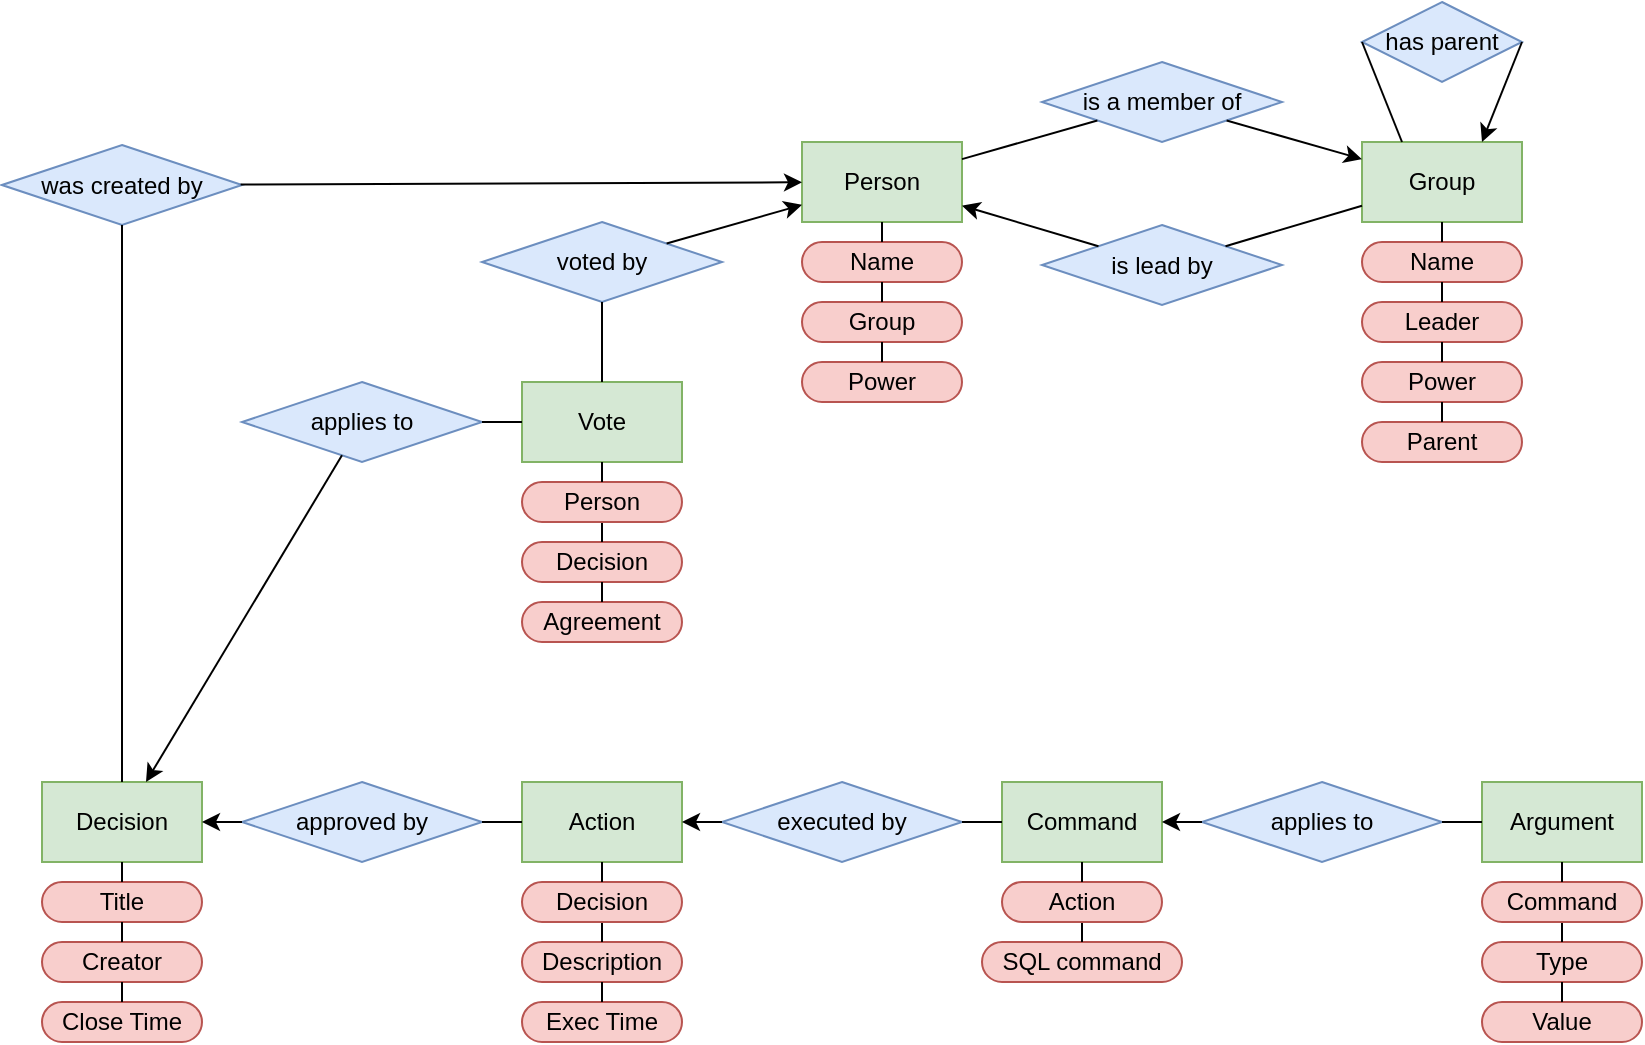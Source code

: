 <mxfile version="11.3.0" type="device" pages="1"><diagram id="tOXLLCODBzgclF34tuf5" name="Page-1"><mxGraphModel dx="1173" dy="802" grid="1" gridSize="10" guides="1" tooltips="1" connect="1" arrows="1" fold="1" page="1" pageScale="1" pageWidth="850" pageHeight="1100" math="0" shadow="0"><root><mxCell id="0"/><mxCell id="1" parent="0"/><mxCell id="Do9qrm-2Qm6CbYqMx3tO-2" value="Name" style="rounded=1;whiteSpace=wrap;html=1;arcSize=50;fillColor=#f8cecc;strokeColor=#b85450;" parent="1" vertex="1"><mxGeometry x="410" y="170" width="80" height="20" as="geometry"/></mxCell><mxCell id="Do9qrm-2Qm6CbYqMx3tO-3" value="Person" style="rounded=0;whiteSpace=wrap;html=1;fillColor=#d5e8d4;strokeColor=#82b366;" parent="1" vertex="1"><mxGeometry x="410" y="120" width="80" height="40" as="geometry"/></mxCell><mxCell id="Do9qrm-2Qm6CbYqMx3tO-4" value="is a member of" style="rhombus;whiteSpace=wrap;html=1;fillColor=#dae8fc;strokeColor=#6c8ebf;" parent="1" vertex="1"><mxGeometry x="530" y="80" width="120" height="40" as="geometry"/></mxCell><mxCell id="Do9qrm-2Qm6CbYqMx3tO-6" value="" style="endArrow=none;html=1;" parent="1" source="Do9qrm-2Qm6CbYqMx3tO-2" target="Do9qrm-2Qm6CbYqMx3tO-3" edge="1"><mxGeometry width="50" height="50" relative="1" as="geometry"><mxPoint x="390" y="190" as="sourcePoint"/><mxPoint x="390" y="140" as="targetPoint"/></mxGeometry></mxCell><mxCell id="Do9qrm-2Qm6CbYqMx3tO-8" value="Group" style="rounded=1;whiteSpace=wrap;html=1;arcSize=50;fillColor=#f8cecc;strokeColor=#b85450;" parent="1" vertex="1"><mxGeometry x="410" y="200" width="80" height="20" as="geometry"/></mxCell><mxCell id="Do9qrm-2Qm6CbYqMx3tO-9" value="" style="endArrow=none;html=1;" parent="1" source="Do9qrm-2Qm6CbYqMx3tO-8" edge="1"><mxGeometry width="50" height="50" relative="1" as="geometry"><mxPoint x="390" y="220" as="sourcePoint"/><mxPoint x="450" y="190" as="targetPoint"/></mxGeometry></mxCell><mxCell id="Do9qrm-2Qm6CbYqMx3tO-10" value="Power" style="rounded=1;whiteSpace=wrap;html=1;arcSize=50;fillColor=#f8cecc;strokeColor=#b85450;" parent="1" vertex="1"><mxGeometry x="410" y="230" width="80" height="20" as="geometry"/></mxCell><mxCell id="Do9qrm-2Qm6CbYqMx3tO-11" value="" style="endArrow=none;html=1;" parent="1" source="Do9qrm-2Qm6CbYqMx3tO-10" edge="1"><mxGeometry width="50" height="50" relative="1" as="geometry"><mxPoint x="390" y="250" as="sourcePoint"/><mxPoint x="450" y="220" as="targetPoint"/></mxGeometry></mxCell><mxCell id="Do9qrm-2Qm6CbYqMx3tO-12" value="" style="endArrow=none;html=1;" parent="1" source="Do9qrm-2Qm6CbYqMx3tO-4" target="Do9qrm-2Qm6CbYqMx3tO-3" edge="1"><mxGeometry width="50" height="50" relative="1" as="geometry"><mxPoint x="770" y="330" as="sourcePoint"/><mxPoint x="820" y="280" as="targetPoint"/></mxGeometry></mxCell><mxCell id="Do9qrm-2Qm6CbYqMx3tO-14" value="Name" style="rounded=1;whiteSpace=wrap;html=1;arcSize=50;fillColor=#f8cecc;strokeColor=#b85450;" parent="1" vertex="1"><mxGeometry x="690" y="170" width="80" height="20" as="geometry"/></mxCell><mxCell id="Do9qrm-2Qm6CbYqMx3tO-15" value="Group" style="rounded=0;whiteSpace=wrap;html=1;fillColor=#d5e8d4;strokeColor=#82b366;" parent="1" vertex="1"><mxGeometry x="690" y="120" width="80" height="40" as="geometry"/></mxCell><mxCell id="Do9qrm-2Qm6CbYqMx3tO-16" value="" style="endArrow=none;html=1;" parent="1" source="Do9qrm-2Qm6CbYqMx3tO-14" target="Do9qrm-2Qm6CbYqMx3tO-15" edge="1"><mxGeometry width="50" height="50" relative="1" as="geometry"><mxPoint x="670" y="190" as="sourcePoint"/><mxPoint x="670" y="140" as="targetPoint"/></mxGeometry></mxCell><mxCell id="Do9qrm-2Qm6CbYqMx3tO-17" value="Leader" style="rounded=1;whiteSpace=wrap;html=1;arcSize=50;fillColor=#f8cecc;strokeColor=#b85450;" parent="1" vertex="1"><mxGeometry x="690" y="200" width="80" height="20" as="geometry"/></mxCell><mxCell id="Do9qrm-2Qm6CbYqMx3tO-18" value="" style="endArrow=none;html=1;" parent="1" source="Do9qrm-2Qm6CbYqMx3tO-17" edge="1"><mxGeometry width="50" height="50" relative="1" as="geometry"><mxPoint x="670" y="220" as="sourcePoint"/><mxPoint x="730" y="190" as="targetPoint"/></mxGeometry></mxCell><mxCell id="Do9qrm-2Qm6CbYqMx3tO-19" value="Power" style="rounded=1;whiteSpace=wrap;html=1;arcSize=50;fillColor=#f8cecc;strokeColor=#b85450;" parent="1" vertex="1"><mxGeometry x="690" y="230" width="80" height="20" as="geometry"/></mxCell><mxCell id="Do9qrm-2Qm6CbYqMx3tO-20" value="" style="endArrow=none;html=1;" parent="1" source="Do9qrm-2Qm6CbYqMx3tO-19" edge="1"><mxGeometry width="50" height="50" relative="1" as="geometry"><mxPoint x="670" y="250" as="sourcePoint"/><mxPoint x="730" y="220" as="targetPoint"/></mxGeometry></mxCell><mxCell id="Do9qrm-2Qm6CbYqMx3tO-21" value="" style="endArrow=classic;html=1;endFill=1;" parent="1" source="Do9qrm-2Qm6CbYqMx3tO-4" target="Do9qrm-2Qm6CbYqMx3tO-15" edge="1"><mxGeometry width="50" height="50" relative="1" as="geometry"><mxPoint x="810" y="140" as="sourcePoint"/><mxPoint x="1100" y="280" as="targetPoint"/></mxGeometry></mxCell><mxCell id="Do9qrm-2Qm6CbYqMx3tO-22" value="is lead by" style="rhombus;whiteSpace=wrap;html=1;fillColor=#dae8fc;strokeColor=#6c8ebf;" parent="1" vertex="1"><mxGeometry x="530" y="161.5" width="120" height="40" as="geometry"/></mxCell><mxCell id="Do9qrm-2Qm6CbYqMx3tO-23" value="" style="endArrow=classic;html=1;endFill=1;" parent="1" source="Do9qrm-2Qm6CbYqMx3tO-22" target="Do9qrm-2Qm6CbYqMx3tO-3" edge="1"><mxGeometry width="50" height="50" relative="1" as="geometry"><mxPoint x="770" y="411.5" as="sourcePoint"/><mxPoint x="490" y="210.071" as="targetPoint"/></mxGeometry></mxCell><mxCell id="Do9qrm-2Qm6CbYqMx3tO-24" value="" style="endArrow=none;html=1;" parent="1" source="Do9qrm-2Qm6CbYqMx3tO-22" target="Do9qrm-2Qm6CbYqMx3tO-15" edge="1"><mxGeometry width="50" height="50" relative="1" as="geometry"><mxPoint x="810" y="221.5" as="sourcePoint"/><mxPoint x="690" y="210.071" as="targetPoint"/></mxGeometry></mxCell><mxCell id="Do9qrm-2Qm6CbYqMx3tO-30" value="has parent" style="rhombus;whiteSpace=wrap;html=1;fillColor=#dae8fc;strokeColor=#6c8ebf;" parent="1" vertex="1"><mxGeometry x="690" y="50" width="80" height="40" as="geometry"/></mxCell><mxCell id="Do9qrm-2Qm6CbYqMx3tO-31" value="" style="endArrow=none;html=1;exitX=0;exitY=0.5;exitDx=0;exitDy=0;entryX=0.25;entryY=0;entryDx=0;entryDy=0;" parent="1" source="Do9qrm-2Qm6CbYqMx3tO-30" target="Do9qrm-2Qm6CbYqMx3tO-15" edge="1"><mxGeometry width="50" height="50" relative="1" as="geometry"><mxPoint x="890" y="150" as="sourcePoint"/><mxPoint x="870" y="160.071" as="targetPoint"/></mxGeometry></mxCell><mxCell id="Do9qrm-2Qm6CbYqMx3tO-32" value="" style="endArrow=classic;html=1;endFill=1;exitX=1;exitY=0.5;exitDx=0;exitDy=0;entryX=0.75;entryY=0;entryDx=0;entryDy=0;" parent="1" source="Do9qrm-2Qm6CbYqMx3tO-30" target="Do9qrm-2Qm6CbYqMx3tO-15" edge="1"><mxGeometry width="50" height="50" relative="1" as="geometry"><mxPoint x="1190" y="171.5" as="sourcePoint"/><mxPoint x="880" y="210" as="targetPoint"/></mxGeometry></mxCell><mxCell id="Do9qrm-2Qm6CbYqMx3tO-33" value="Parent" style="rounded=1;whiteSpace=wrap;html=1;arcSize=50;fillColor=#f8cecc;strokeColor=#b85450;" parent="1" vertex="1"><mxGeometry x="690" y="260" width="80" height="20" as="geometry"/></mxCell><mxCell id="Do9qrm-2Qm6CbYqMx3tO-34" value="" style="endArrow=none;html=1;" parent="1" source="Do9qrm-2Qm6CbYqMx3tO-33" edge="1"><mxGeometry width="50" height="50" relative="1" as="geometry"><mxPoint x="670" y="280" as="sourcePoint"/><mxPoint x="730" y="250" as="targetPoint"/></mxGeometry></mxCell><mxCell id="Do9qrm-2Qm6CbYqMx3tO-35" value="Title" style="rounded=1;whiteSpace=wrap;html=1;arcSize=50;fillColor=#f8cecc;strokeColor=#b85450;" parent="1" vertex="1"><mxGeometry x="30" y="490" width="80" height="20" as="geometry"/></mxCell><mxCell id="Do9qrm-2Qm6CbYqMx3tO-36" value="Decision" style="rounded=0;whiteSpace=wrap;html=1;fillColor=#d5e8d4;strokeColor=#82b366;" parent="1" vertex="1"><mxGeometry x="30" y="440" width="80" height="40" as="geometry"/></mxCell><mxCell id="Do9qrm-2Qm6CbYqMx3tO-37" value="" style="endArrow=none;html=1;" parent="1" source="Do9qrm-2Qm6CbYqMx3tO-35" target="Do9qrm-2Qm6CbYqMx3tO-36" edge="1"><mxGeometry width="50" height="50" relative="1" as="geometry"><mxPoint x="10" y="510" as="sourcePoint"/><mxPoint x="10" y="460" as="targetPoint"/></mxGeometry></mxCell><mxCell id="Do9qrm-2Qm6CbYqMx3tO-38" value="Creator" style="rounded=1;whiteSpace=wrap;html=1;arcSize=50;fillColor=#f8cecc;strokeColor=#b85450;" parent="1" vertex="1"><mxGeometry x="30" y="520" width="80" height="20" as="geometry"/></mxCell><mxCell id="Do9qrm-2Qm6CbYqMx3tO-39" value="" style="endArrow=none;html=1;" parent="1" source="Do9qrm-2Qm6CbYqMx3tO-38" edge="1"><mxGeometry width="50" height="50" relative="1" as="geometry"><mxPoint x="10" y="540" as="sourcePoint"/><mxPoint x="70" y="510" as="targetPoint"/></mxGeometry></mxCell><mxCell id="Do9qrm-2Qm6CbYqMx3tO-40" value="Close Time" style="rounded=1;whiteSpace=wrap;html=1;arcSize=50;fillColor=#f8cecc;strokeColor=#b85450;" parent="1" vertex="1"><mxGeometry x="30" y="550" width="80" height="20" as="geometry"/></mxCell><mxCell id="Do9qrm-2Qm6CbYqMx3tO-41" value="" style="endArrow=none;html=1;" parent="1" source="Do9qrm-2Qm6CbYqMx3tO-40" edge="1"><mxGeometry width="50" height="50" relative="1" as="geometry"><mxPoint x="10" y="570" as="sourcePoint"/><mxPoint x="70" y="540" as="targetPoint"/></mxGeometry></mxCell><mxCell id="Do9qrm-2Qm6CbYqMx3tO-42" value="was created by" style="rhombus;whiteSpace=wrap;html=1;fillColor=#dae8fc;strokeColor=#6c8ebf;" parent="1" vertex="1"><mxGeometry x="10" y="121.5" width="120" height="40" as="geometry"/></mxCell><mxCell id="Do9qrm-2Qm6CbYqMx3tO-43" value="" style="endArrow=classic;html=1;" parent="1" source="Do9qrm-2Qm6CbYqMx3tO-42" target="Do9qrm-2Qm6CbYqMx3tO-3" edge="1"><mxGeometry width="50" height="50" relative="1" as="geometry"><mxPoint x="320" y="310" as="sourcePoint"/><mxPoint x="370" y="260" as="targetPoint"/></mxGeometry></mxCell><mxCell id="Do9qrm-2Qm6CbYqMx3tO-44" value="" style="endArrow=none;html=1;" parent="1" source="Do9qrm-2Qm6CbYqMx3tO-42" target="Do9qrm-2Qm6CbYqMx3tO-36" edge="1"><mxGeometry width="50" height="50" relative="1" as="geometry"><mxPoint x="30" y="330" as="sourcePoint"/><mxPoint x="80" y="280" as="targetPoint"/></mxGeometry></mxCell><mxCell id="Do9qrm-2Qm6CbYqMx3tO-45" value="Description" style="rounded=1;whiteSpace=wrap;html=1;arcSize=50;fillColor=#f8cecc;strokeColor=#b85450;" parent="1" vertex="1"><mxGeometry x="270" y="520" width="80" height="20" as="geometry"/></mxCell><mxCell id="Do9qrm-2Qm6CbYqMx3tO-46" value="Action" style="rounded=0;whiteSpace=wrap;html=1;fillColor=#d5e8d4;strokeColor=#82b366;" parent="1" vertex="1"><mxGeometry x="270" y="440" width="80" height="40" as="geometry"/></mxCell><mxCell id="Do9qrm-2Qm6CbYqMx3tO-47" value="" style="endArrow=none;html=1;" parent="1" source="Do9qrm-2Qm6CbYqMx3tO-45" edge="1"><mxGeometry width="50" height="50" relative="1" as="geometry"><mxPoint x="250" y="540" as="sourcePoint"/><mxPoint x="310" y="510" as="targetPoint"/></mxGeometry></mxCell><mxCell id="Do9qrm-2Qm6CbYqMx3tO-48" value="Decision" style="rounded=1;whiteSpace=wrap;html=1;arcSize=50;fillColor=#f8cecc;strokeColor=#b85450;" parent="1" vertex="1"><mxGeometry x="270" y="490" width="80" height="20" as="geometry"/></mxCell><mxCell id="Do9qrm-2Qm6CbYqMx3tO-49" value="" style="endArrow=none;html=1;" parent="1" source="Do9qrm-2Qm6CbYqMx3tO-48" edge="1"><mxGeometry width="50" height="50" relative="1" as="geometry"><mxPoint x="250" y="510" as="sourcePoint"/><mxPoint x="310" y="480" as="targetPoint"/></mxGeometry></mxCell><mxCell id="Do9qrm-2Qm6CbYqMx3tO-50" value="Exec Time" style="rounded=1;whiteSpace=wrap;html=1;arcSize=50;fillColor=#f8cecc;strokeColor=#b85450;" parent="1" vertex="1"><mxGeometry x="270" y="550" width="80" height="20" as="geometry"/></mxCell><mxCell id="Do9qrm-2Qm6CbYqMx3tO-51" value="" style="endArrow=none;html=1;" parent="1" source="Do9qrm-2Qm6CbYqMx3tO-50" edge="1"><mxGeometry width="50" height="50" relative="1" as="geometry"><mxPoint x="250" y="570" as="sourcePoint"/><mxPoint x="310" y="540" as="targetPoint"/></mxGeometry></mxCell><mxCell id="Do9qrm-2Qm6CbYqMx3tO-52" value="approved by" style="rhombus;whiteSpace=wrap;html=1;fillColor=#dae8fc;strokeColor=#6c8ebf;" parent="1" vertex="1"><mxGeometry x="130" y="440" width="120" height="40" as="geometry"/></mxCell><mxCell id="Do9qrm-2Qm6CbYqMx3tO-53" value="" style="endArrow=classic;html=1;" parent="1" source="Do9qrm-2Qm6CbYqMx3tO-52" target="Do9qrm-2Qm6CbYqMx3tO-36" edge="1"><mxGeometry width="50" height="50" relative="1" as="geometry"><mxPoint x="180" y="620" as="sourcePoint"/><mxPoint x="90" y="460" as="targetPoint"/></mxGeometry></mxCell><mxCell id="Do9qrm-2Qm6CbYqMx3tO-54" value="" style="endArrow=none;html=1;" parent="1" source="Do9qrm-2Qm6CbYqMx3tO-46" target="Do9qrm-2Qm6CbYqMx3tO-52" edge="1"><mxGeometry width="50" height="50" relative="1" as="geometry"><mxPoint x="210" y="580" as="sourcePoint"/><mxPoint x="260" y="530" as="targetPoint"/></mxGeometry></mxCell><mxCell id="Do9qrm-2Qm6CbYqMx3tO-55" value="SQL command" style="rounded=1;whiteSpace=wrap;html=1;arcSize=50;fillColor=#f8cecc;strokeColor=#b85450;" parent="1" vertex="1"><mxGeometry x="500" y="520" width="100" height="20" as="geometry"/></mxCell><mxCell id="Do9qrm-2Qm6CbYqMx3tO-56" value="Command" style="rounded=0;whiteSpace=wrap;html=1;fillColor=#d5e8d4;strokeColor=#82b366;" parent="1" vertex="1"><mxGeometry x="510" y="440" width="80" height="40" as="geometry"/></mxCell><mxCell id="Do9qrm-2Qm6CbYqMx3tO-57" value="" style="endArrow=none;html=1;" parent="1" source="Do9qrm-2Qm6CbYqMx3tO-55" edge="1"><mxGeometry width="50" height="50" relative="1" as="geometry"><mxPoint x="490" y="540" as="sourcePoint"/><mxPoint x="550" y="510" as="targetPoint"/></mxGeometry></mxCell><mxCell id="Do9qrm-2Qm6CbYqMx3tO-58" value="Action" style="rounded=1;whiteSpace=wrap;html=1;arcSize=50;fillColor=#f8cecc;strokeColor=#b85450;" parent="1" vertex="1"><mxGeometry x="510" y="490" width="80" height="20" as="geometry"/></mxCell><mxCell id="Do9qrm-2Qm6CbYqMx3tO-59" value="" style="endArrow=none;html=1;" parent="1" source="Do9qrm-2Qm6CbYqMx3tO-58" edge="1"><mxGeometry width="50" height="50" relative="1" as="geometry"><mxPoint x="490" y="510" as="sourcePoint"/><mxPoint x="550" y="480" as="targetPoint"/></mxGeometry></mxCell><mxCell id="Do9qrm-2Qm6CbYqMx3tO-62" value="executed by" style="rhombus;whiteSpace=wrap;html=1;fillColor=#dae8fc;strokeColor=#6c8ebf;" parent="1" vertex="1"><mxGeometry x="370" y="440" width="120" height="40" as="geometry"/></mxCell><mxCell id="Do9qrm-2Qm6CbYqMx3tO-63" value="" style="endArrow=classic;html=1;" parent="1" source="Do9qrm-2Qm6CbYqMx3tO-62" target="Do9qrm-2Qm6CbYqMx3tO-46" edge="1"><mxGeometry width="50" height="50" relative="1" as="geometry"><mxPoint x="370" y="460" as="sourcePoint"/><mxPoint x="370" y="460" as="targetPoint"/></mxGeometry></mxCell><mxCell id="Do9qrm-2Qm6CbYqMx3tO-64" value="" style="endArrow=none;html=1;" parent="1" source="Do9qrm-2Qm6CbYqMx3tO-56" target="Do9qrm-2Qm6CbYqMx3tO-62" edge="1"><mxGeometry width="50" height="50" relative="1" as="geometry"><mxPoint x="530" y="580" as="sourcePoint"/><mxPoint x="510" y="580" as="targetPoint"/></mxGeometry></mxCell><mxCell id="Do9qrm-2Qm6CbYqMx3tO-66" value="Type" style="rounded=1;whiteSpace=wrap;html=1;arcSize=50;fillColor=#f8cecc;strokeColor=#b85450;" parent="1" vertex="1"><mxGeometry x="750" y="520" width="80" height="20" as="geometry"/></mxCell><mxCell id="Do9qrm-2Qm6CbYqMx3tO-67" value="Argument" style="rounded=0;whiteSpace=wrap;html=1;fillColor=#d5e8d4;strokeColor=#82b366;" parent="1" vertex="1"><mxGeometry x="750" y="440" width="80" height="40" as="geometry"/></mxCell><mxCell id="Do9qrm-2Qm6CbYqMx3tO-68" value="" style="endArrow=none;html=1;" parent="1" source="Do9qrm-2Qm6CbYqMx3tO-66" edge="1"><mxGeometry width="50" height="50" relative="1" as="geometry"><mxPoint x="730" y="540" as="sourcePoint"/><mxPoint x="790" y="510" as="targetPoint"/></mxGeometry></mxCell><mxCell id="Do9qrm-2Qm6CbYqMx3tO-69" value="Value" style="rounded=1;whiteSpace=wrap;html=1;arcSize=50;fillColor=#f8cecc;strokeColor=#b85450;" parent="1" vertex="1"><mxGeometry x="750" y="550" width="80" height="20" as="geometry"/></mxCell><mxCell id="Do9qrm-2Qm6CbYqMx3tO-70" value="" style="endArrow=none;html=1;" parent="1" source="Do9qrm-2Qm6CbYqMx3tO-69" edge="1"><mxGeometry width="50" height="50" relative="1" as="geometry"><mxPoint x="730" y="570" as="sourcePoint"/><mxPoint x="790" y="540" as="targetPoint"/></mxGeometry></mxCell><mxCell id="Do9qrm-2Qm6CbYqMx3tO-71" value="applies to" style="rhombus;whiteSpace=wrap;html=1;fillColor=#dae8fc;strokeColor=#6c8ebf;" parent="1" vertex="1"><mxGeometry x="610" y="440" width="120" height="40" as="geometry"/></mxCell><mxCell id="Do9qrm-2Qm6CbYqMx3tO-72" value="" style="endArrow=classic;html=1;" parent="1" source="Do9qrm-2Qm6CbYqMx3tO-71" edge="1"><mxGeometry width="50" height="50" relative="1" as="geometry"><mxPoint x="610" y="460" as="sourcePoint"/><mxPoint x="590" y="460" as="targetPoint"/></mxGeometry></mxCell><mxCell id="Do9qrm-2Qm6CbYqMx3tO-73" value="" style="endArrow=none;html=1;" parent="1" source="Do9qrm-2Qm6CbYqMx3tO-67" target="Do9qrm-2Qm6CbYqMx3tO-71" edge="1"><mxGeometry width="50" height="50" relative="1" as="geometry"><mxPoint x="750" y="580" as="sourcePoint"/><mxPoint x="800" y="530" as="targetPoint"/></mxGeometry></mxCell><mxCell id="Do9qrm-2Qm6CbYqMx3tO-74" value="Command" style="rounded=1;whiteSpace=wrap;html=1;arcSize=50;fillColor=#f8cecc;strokeColor=#b85450;" parent="1" vertex="1"><mxGeometry x="750" y="490" width="80" height="20" as="geometry"/></mxCell><mxCell id="Do9qrm-2Qm6CbYqMx3tO-75" value="" style="endArrow=none;html=1;" parent="1" source="Do9qrm-2Qm6CbYqMx3tO-74" edge="1"><mxGeometry width="50" height="50" relative="1" as="geometry"><mxPoint x="730" y="510" as="sourcePoint"/><mxPoint x="790" y="480" as="targetPoint"/></mxGeometry></mxCell><mxCell id="Do9qrm-2Qm6CbYqMx3tO-76" value="Decision" style="rounded=1;whiteSpace=wrap;html=1;arcSize=50;fillColor=#f8cecc;strokeColor=#b85450;" parent="1" vertex="1"><mxGeometry x="270" y="320" width="80" height="20" as="geometry"/></mxCell><mxCell id="Do9qrm-2Qm6CbYqMx3tO-77" value="Vote" style="rounded=0;whiteSpace=wrap;html=1;fillColor=#d5e8d4;strokeColor=#82b366;" parent="1" vertex="1"><mxGeometry x="270" y="240" width="80" height="40" as="geometry"/></mxCell><mxCell id="Do9qrm-2Qm6CbYqMx3tO-78" value="" style="endArrow=none;html=1;" parent="1" source="Do9qrm-2Qm6CbYqMx3tO-76" edge="1"><mxGeometry width="50" height="50" relative="1" as="geometry"><mxPoint x="250" y="340" as="sourcePoint"/><mxPoint x="310" y="310" as="targetPoint"/></mxGeometry></mxCell><mxCell id="Do9qrm-2Qm6CbYqMx3tO-79" value="Person" style="rounded=1;whiteSpace=wrap;html=1;arcSize=50;fillColor=#f8cecc;strokeColor=#b85450;" parent="1" vertex="1"><mxGeometry x="270" y="290" width="80" height="20" as="geometry"/></mxCell><mxCell id="Do9qrm-2Qm6CbYqMx3tO-80" value="" style="endArrow=none;html=1;" parent="1" source="Do9qrm-2Qm6CbYqMx3tO-79" edge="1"><mxGeometry width="50" height="50" relative="1" as="geometry"><mxPoint x="250" y="310" as="sourcePoint"/><mxPoint x="310" y="280" as="targetPoint"/></mxGeometry></mxCell><mxCell id="Do9qrm-2Qm6CbYqMx3tO-81" value="Agreement" style="rounded=1;whiteSpace=wrap;html=1;arcSize=50;fillColor=#f8cecc;strokeColor=#b85450;" parent="1" vertex="1"><mxGeometry x="270" y="350" width="80" height="20" as="geometry"/></mxCell><mxCell id="Do9qrm-2Qm6CbYqMx3tO-82" value="" style="endArrow=none;html=1;" parent="1" source="Do9qrm-2Qm6CbYqMx3tO-81" edge="1"><mxGeometry width="50" height="50" relative="1" as="geometry"><mxPoint x="250" y="370" as="sourcePoint"/><mxPoint x="310" y="340" as="targetPoint"/></mxGeometry></mxCell><mxCell id="x9s7wdDjnGTa3B-4HatA-1" value="applies to" style="rhombus;whiteSpace=wrap;html=1;fillColor=#dae8fc;strokeColor=#6c8ebf;" vertex="1" parent="1"><mxGeometry x="130" y="240" width="120" height="40" as="geometry"/></mxCell><mxCell id="x9s7wdDjnGTa3B-4HatA-2" value="" style="endArrow=classic;html=1;" edge="1" parent="1" source="x9s7wdDjnGTa3B-4HatA-1" target="Do9qrm-2Qm6CbYqMx3tO-36"><mxGeometry width="50" height="50" relative="1" as="geometry"><mxPoint x="170" y="380" as="sourcePoint"/><mxPoint x="150" y="380" as="targetPoint"/></mxGeometry></mxCell><mxCell id="x9s7wdDjnGTa3B-4HatA-3" value="" style="endArrow=none;html=1;" edge="1" parent="1" target="x9s7wdDjnGTa3B-4HatA-1" source="Do9qrm-2Qm6CbYqMx3tO-77"><mxGeometry width="50" height="50" relative="1" as="geometry"><mxPoint x="390.5" y="433.5" as="sourcePoint"/><mxPoint x="259.63" y="406.543" as="targetPoint"/></mxGeometry></mxCell><mxCell id="x9s7wdDjnGTa3B-4HatA-4" value="voted by" style="rhombus;whiteSpace=wrap;html=1;fillColor=#dae8fc;strokeColor=#6c8ebf;" vertex="1" parent="1"><mxGeometry x="250" y="160" width="120" height="40" as="geometry"/></mxCell><mxCell id="x9s7wdDjnGTa3B-4HatA-5" value="" style="endArrow=classic;html=1;" edge="1" parent="1" source="x9s7wdDjnGTa3B-4HatA-4" target="Do9qrm-2Qm6CbYqMx3tO-3"><mxGeometry width="50" height="50" relative="1" as="geometry"><mxPoint x="370" y="300" as="sourcePoint"/><mxPoint x="350" y="300" as="targetPoint"/></mxGeometry></mxCell><mxCell id="x9s7wdDjnGTa3B-4HatA-6" value="" style="endArrow=none;html=1;" edge="1" parent="1" target="x9s7wdDjnGTa3B-4HatA-4" source="Do9qrm-2Qm6CbYqMx3tO-77"><mxGeometry width="50" height="50" relative="1" as="geometry"><mxPoint x="510" y="300" as="sourcePoint"/><mxPoint x="560" y="370" as="targetPoint"/></mxGeometry></mxCell></root></mxGraphModel></diagram></mxfile>